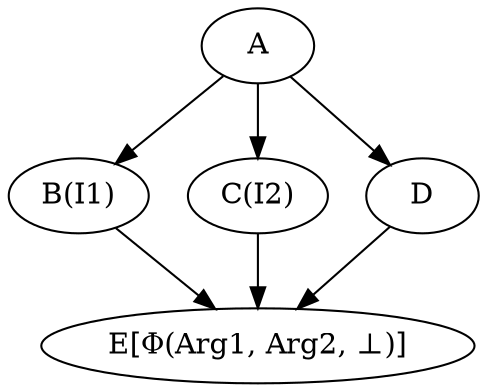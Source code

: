 digraph g{
A [label="A"]
E [label="E[&Phi;(Arg1, Arg2, &perp;)]"]
B [label="B(I1)"]
C [label="C(I2)"]
D [label="D"]

A -> B
A -> C
A -> D
B -> E
C -> E
D -> E
}

